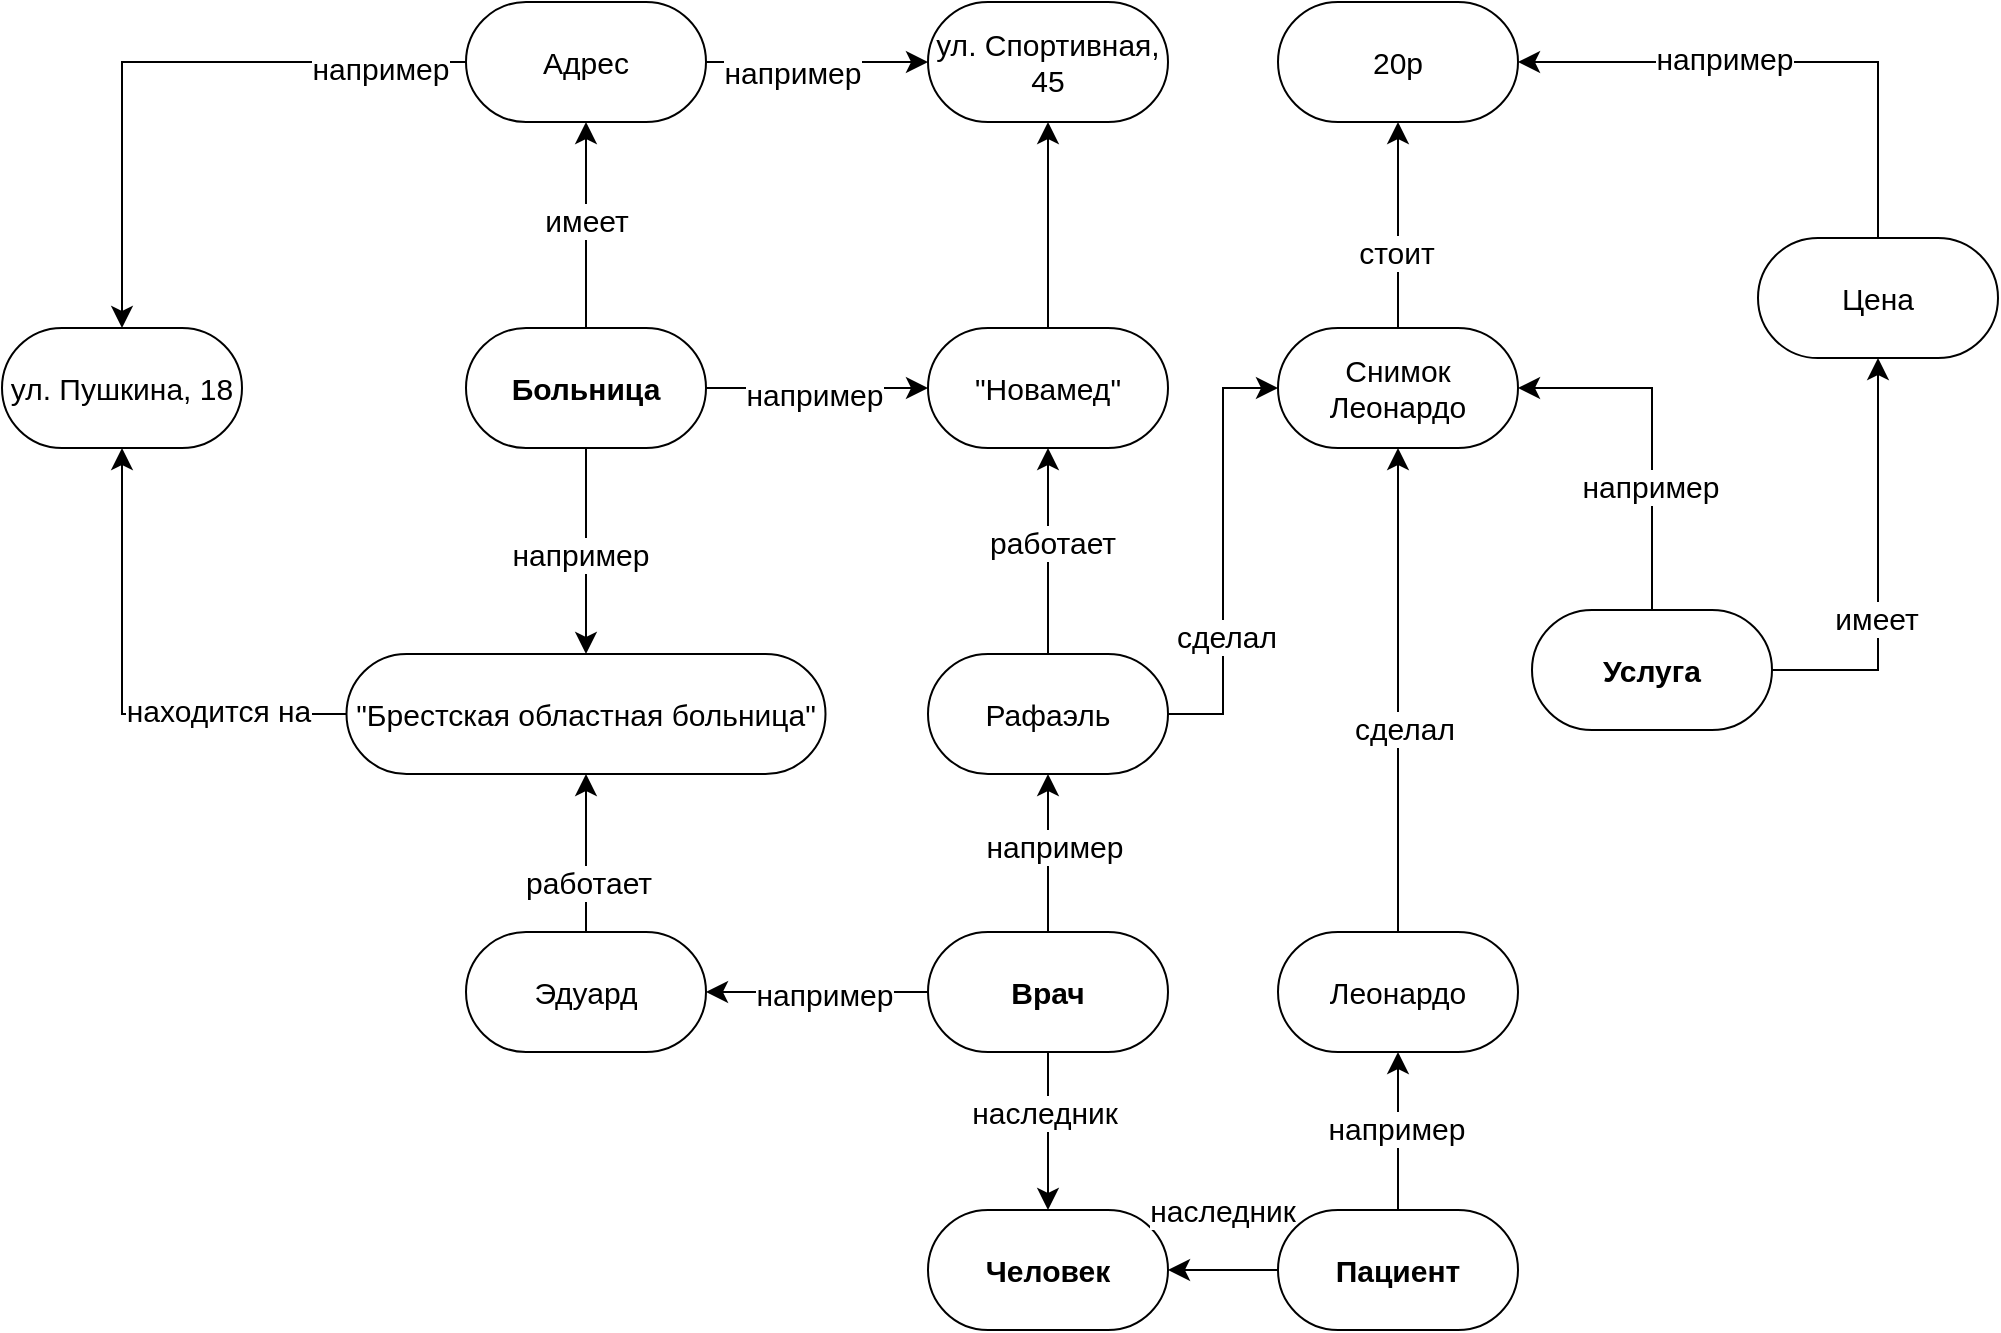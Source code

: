 <mxfile version="23.1.4" type="device">
  <diagram name="Страница — 1" id="vlllyI-huLbDO7AreBWc">
    <mxGraphModel dx="2312" dy="1035" grid="0" gridSize="10" guides="1" tooltips="1" connect="1" arrows="1" fold="1" page="0" pageScale="1" pageWidth="827" pageHeight="1169" math="0" shadow="0">
      <root>
        <mxCell id="0" />
        <mxCell id="1" parent="0" />
        <mxCell id="hlPVLqcWs_SXu_4-icYJ-14" value="&lt;b style=&quot;font-size: 15px;&quot;&gt;Человек&lt;/b&gt;" style="rounded=1;whiteSpace=wrap;html=1;arcSize=50;fontSize=15;" vertex="1" parent="1">
          <mxGeometry x="116" y="949" width="120" height="60" as="geometry" />
        </mxCell>
        <mxCell id="hlPVLqcWs_SXu_4-icYJ-50" style="edgeStyle=orthogonalEdgeStyle;rounded=0;orthogonalLoop=1;jettySize=auto;html=1;exitX=0.5;exitY=0;exitDx=0;exitDy=0;entryX=1;entryY=0.5;entryDx=0;entryDy=0;fontSize=15;startSize=8;endSize=8;" edge="1" parent="1" source="hlPVLqcWs_SXu_4-icYJ-15" target="hlPVLqcWs_SXu_4-icYJ-49">
          <mxGeometry relative="1" as="geometry" />
        </mxCell>
        <mxCell id="hlPVLqcWs_SXu_4-icYJ-70" value="например" style="edgeLabel;html=1;align=center;verticalAlign=middle;resizable=0;points=[];;fontSize=15;" vertex="1" connectable="0" parent="hlPVLqcWs_SXu_4-icYJ-50">
          <mxGeometry x="-0.305" y="1" relative="1" as="geometry">
            <mxPoint as="offset" />
          </mxGeometry>
        </mxCell>
        <mxCell id="hlPVLqcWs_SXu_4-icYJ-51" style="edgeStyle=orthogonalEdgeStyle;rounded=0;orthogonalLoop=1;jettySize=auto;html=1;exitX=1;exitY=0.5;exitDx=0;exitDy=0;entryX=0.5;entryY=1;entryDx=0;entryDy=0;fontSize=15;startSize=8;endSize=8;" edge="1" parent="1" source="hlPVLqcWs_SXu_4-icYJ-15" target="hlPVLqcWs_SXu_4-icYJ-48">
          <mxGeometry relative="1" as="geometry" />
        </mxCell>
        <mxCell id="hlPVLqcWs_SXu_4-icYJ-71" value="имеет" style="edgeLabel;html=1;align=center;verticalAlign=middle;resizable=0;points=[];;fontSize=15;" vertex="1" connectable="0" parent="hlPVLqcWs_SXu_4-icYJ-51">
          <mxGeometry x="-0.238" y="1" relative="1" as="geometry">
            <mxPoint as="offset" />
          </mxGeometry>
        </mxCell>
        <mxCell id="hlPVLqcWs_SXu_4-icYJ-15" value="&lt;b style=&quot;font-size: 15px;&quot;&gt;Услуга&lt;/b&gt;" style="rounded=1;whiteSpace=wrap;html=1;arcSize=50;fontSize=15;" vertex="1" parent="1">
          <mxGeometry x="418" y="649" width="120" height="60" as="geometry" />
        </mxCell>
        <mxCell id="hlPVLqcWs_SXu_4-icYJ-44" style="edgeStyle=orthogonalEdgeStyle;rounded=0;orthogonalLoop=1;jettySize=auto;html=1;exitX=0.5;exitY=0;exitDx=0;exitDy=0;entryX=0.5;entryY=1;entryDx=0;entryDy=0;fontSize=15;startSize=8;endSize=8;" edge="1" parent="1" source="hlPVLqcWs_SXu_4-icYJ-16" target="hlPVLqcWs_SXu_4-icYJ-49">
          <mxGeometry relative="1" as="geometry" />
        </mxCell>
        <mxCell id="hlPVLqcWs_SXu_4-icYJ-69" value="сделал" style="edgeLabel;html=1;align=center;verticalAlign=middle;resizable=0;points=[];;fontSize=15;" vertex="1" connectable="0" parent="hlPVLqcWs_SXu_4-icYJ-44">
          <mxGeometry x="-0.159" y="-3" relative="1" as="geometry">
            <mxPoint as="offset" />
          </mxGeometry>
        </mxCell>
        <mxCell id="hlPVLqcWs_SXu_4-icYJ-16" value="Леонардо" style="rounded=1;whiteSpace=wrap;html=1;arcSize=50;fontSize=15;" vertex="1" parent="1">
          <mxGeometry x="291" y="810" width="120" height="60" as="geometry" />
        </mxCell>
        <mxCell id="hlPVLqcWs_SXu_4-icYJ-42" style="edgeStyle=none;curved=1;rounded=0;orthogonalLoop=1;jettySize=auto;html=1;exitX=1;exitY=0.5;exitDx=0;exitDy=0;entryX=1;entryY=0.5;entryDx=0;entryDy=0;fontSize=15;startSize=8;endSize=8;" edge="1" parent="1" source="hlPVLqcWs_SXu_4-icYJ-17" target="hlPVLqcWs_SXu_4-icYJ-14">
          <mxGeometry relative="1" as="geometry" />
        </mxCell>
        <mxCell id="hlPVLqcWs_SXu_4-icYJ-67" value="наследник" style="edgeLabel;html=1;align=center;verticalAlign=middle;resizable=0;points=[];;fontSize=15;" vertex="1" connectable="0" parent="hlPVLqcWs_SXu_4-icYJ-42">
          <mxGeometry x="0.66" y="2" relative="1" as="geometry">
            <mxPoint x="-3" y="-32" as="offset" />
          </mxGeometry>
        </mxCell>
        <mxCell id="hlPVLqcWs_SXu_4-icYJ-43" style="edgeStyle=none;curved=1;rounded=0;orthogonalLoop=1;jettySize=auto;html=1;exitX=0.5;exitY=1;exitDx=0;exitDy=0;fontSize=15;startSize=8;endSize=8;" edge="1" parent="1" source="hlPVLqcWs_SXu_4-icYJ-17" target="hlPVLqcWs_SXu_4-icYJ-16">
          <mxGeometry relative="1" as="geometry">
            <mxPoint x="349" y="845" as="targetPoint" />
          </mxGeometry>
        </mxCell>
        <mxCell id="hlPVLqcWs_SXu_4-icYJ-68" value="например" style="edgeLabel;html=1;align=center;verticalAlign=middle;resizable=0;points=[];;fontSize=15;" vertex="1" connectable="0" parent="hlPVLqcWs_SXu_4-icYJ-43">
          <mxGeometry x="0.45" y="1" relative="1" as="geometry">
            <mxPoint as="offset" />
          </mxGeometry>
        </mxCell>
        <mxCell id="hlPVLqcWs_SXu_4-icYJ-17" value="&lt;b style=&quot;font-size: 15px;&quot;&gt;Пациент&lt;/b&gt;" style="rounded=1;whiteSpace=wrap;html=1;arcSize=50;fontSize=15;" vertex="1" parent="1">
          <mxGeometry x="291" y="949" width="120" height="60" as="geometry" />
        </mxCell>
        <mxCell id="hlPVLqcWs_SXu_4-icYJ-38" style="edgeStyle=none;curved=1;rounded=0;orthogonalLoop=1;jettySize=auto;html=1;exitX=0;exitY=0.5;exitDx=0;exitDy=0;entryX=1;entryY=0.5;entryDx=0;entryDy=0;fontSize=15;startSize=8;endSize=8;" edge="1" parent="1" source="hlPVLqcWs_SXu_4-icYJ-18" target="hlPVLqcWs_SXu_4-icYJ-33">
          <mxGeometry relative="1" as="geometry" />
        </mxCell>
        <mxCell id="hlPVLqcWs_SXu_4-icYJ-65" value="например" style="edgeLabel;html=1;align=center;verticalAlign=middle;resizable=0;points=[];;fontSize=15;" vertex="1" connectable="0" parent="hlPVLqcWs_SXu_4-icYJ-38">
          <mxGeometry x="-0.056" y="1" relative="1" as="geometry">
            <mxPoint as="offset" />
          </mxGeometry>
        </mxCell>
        <mxCell id="hlPVLqcWs_SXu_4-icYJ-40" style="edgeStyle=none;curved=1;rounded=0;orthogonalLoop=1;jettySize=auto;html=1;exitX=0.5;exitY=0;exitDx=0;exitDy=0;entryX=0.5;entryY=1;entryDx=0;entryDy=0;fontSize=15;startSize=8;endSize=8;" edge="1" parent="1" source="hlPVLqcWs_SXu_4-icYJ-18" target="hlPVLqcWs_SXu_4-icYJ-19">
          <mxGeometry relative="1" as="geometry" />
        </mxCell>
        <mxCell id="hlPVLqcWs_SXu_4-icYJ-64" value="например" style="edgeLabel;html=1;align=center;verticalAlign=middle;resizable=0;points=[];;fontSize=15;" vertex="1" connectable="0" parent="hlPVLqcWs_SXu_4-icYJ-40">
          <mxGeometry x="0.085" y="-3" relative="1" as="geometry">
            <mxPoint as="offset" />
          </mxGeometry>
        </mxCell>
        <mxCell id="hlPVLqcWs_SXu_4-icYJ-41" style="edgeStyle=none;curved=1;rounded=0;orthogonalLoop=1;jettySize=auto;html=1;exitX=0.5;exitY=1;exitDx=0;exitDy=0;entryX=0.5;entryY=0;entryDx=0;entryDy=0;fontSize=15;startSize=8;endSize=8;" edge="1" parent="1" source="hlPVLqcWs_SXu_4-icYJ-18" target="hlPVLqcWs_SXu_4-icYJ-14">
          <mxGeometry relative="1" as="geometry" />
        </mxCell>
        <mxCell id="hlPVLqcWs_SXu_4-icYJ-66" value="наследник" style="edgeLabel;html=1;align=center;verticalAlign=middle;resizable=0;points=[];;fontSize=15;" vertex="1" connectable="0" parent="hlPVLqcWs_SXu_4-icYJ-41">
          <mxGeometry x="-0.246" y="-2" relative="1" as="geometry">
            <mxPoint as="offset" />
          </mxGeometry>
        </mxCell>
        <mxCell id="hlPVLqcWs_SXu_4-icYJ-18" value="&lt;b style=&quot;font-size: 15px;&quot;&gt;Врач&lt;/b&gt;" style="rounded=1;whiteSpace=wrap;html=1;arcSize=50;fontSize=15;" vertex="1" parent="1">
          <mxGeometry x="116" y="810" width="120" height="60" as="geometry" />
        </mxCell>
        <mxCell id="hlPVLqcWs_SXu_4-icYJ-39" style="edgeStyle=none;curved=1;rounded=0;orthogonalLoop=1;jettySize=auto;html=1;exitX=0.5;exitY=0;exitDx=0;exitDy=0;entryX=0.5;entryY=1;entryDx=0;entryDy=0;fontSize=15;startSize=8;endSize=8;" edge="1" parent="1" source="hlPVLqcWs_SXu_4-icYJ-19" target="hlPVLqcWs_SXu_4-icYJ-21">
          <mxGeometry relative="1" as="geometry" />
        </mxCell>
        <mxCell id="hlPVLqcWs_SXu_4-icYJ-63" value="работает" style="edgeLabel;html=1;align=center;verticalAlign=middle;resizable=0;points=[];;fontSize=15;" vertex="1" connectable="0" parent="hlPVLqcWs_SXu_4-icYJ-39">
          <mxGeometry x="0.097" y="-2" relative="1" as="geometry">
            <mxPoint as="offset" />
          </mxGeometry>
        </mxCell>
        <mxCell id="hlPVLqcWs_SXu_4-icYJ-53" style="edgeStyle=orthogonalEdgeStyle;rounded=0;orthogonalLoop=1;jettySize=auto;html=1;exitX=1;exitY=0.5;exitDx=0;exitDy=0;entryX=0;entryY=0.5;entryDx=0;entryDy=0;fontSize=15;startSize=8;endSize=8;" edge="1" parent="1" source="hlPVLqcWs_SXu_4-icYJ-19" target="hlPVLqcWs_SXu_4-icYJ-49">
          <mxGeometry relative="1" as="geometry" />
        </mxCell>
        <mxCell id="hlPVLqcWs_SXu_4-icYJ-74" value="сделал" style="edgeLabel;html=1;align=center;verticalAlign=middle;resizable=0;points=[];;fontSize=15;" vertex="1" connectable="0" parent="hlPVLqcWs_SXu_4-icYJ-53">
          <mxGeometry x="-0.389" y="-1" relative="1" as="geometry">
            <mxPoint as="offset" />
          </mxGeometry>
        </mxCell>
        <mxCell id="hlPVLqcWs_SXu_4-icYJ-19" value="Рафаэль" style="rounded=1;whiteSpace=wrap;html=1;arcSize=50;fontSize=15;" vertex="1" parent="1">
          <mxGeometry x="116" y="671" width="120" height="60" as="geometry" />
        </mxCell>
        <mxCell id="hlPVLqcWs_SXu_4-icYJ-20" value="&lt;font style=&quot;font-size: 15px;&quot;&gt;&quot;Брестская областная больница&quot;&lt;/font&gt;" style="rounded=1;whiteSpace=wrap;html=1;arcSize=50;fontSize=15;" vertex="1" parent="1">
          <mxGeometry x="-174.75" y="671" width="239.5" height="60" as="geometry" />
        </mxCell>
        <mxCell id="hlPVLqcWs_SXu_4-icYJ-29" style="edgeStyle=none;curved=1;rounded=0;orthogonalLoop=1;jettySize=auto;html=1;exitX=0.5;exitY=0;exitDx=0;exitDy=0;fontSize=15;startSize=8;endSize=8;" edge="1" parent="1" source="hlPVLqcWs_SXu_4-icYJ-21" target="hlPVLqcWs_SXu_4-icYJ-22">
          <mxGeometry relative="1" as="geometry" />
        </mxCell>
        <mxCell id="hlPVLqcWs_SXu_4-icYJ-21" value="&quot;Новамед&quot;" style="rounded=1;whiteSpace=wrap;html=1;arcSize=50;fontSize=15;" vertex="1" parent="1">
          <mxGeometry x="116" y="508" width="120" height="60" as="geometry" />
        </mxCell>
        <mxCell id="hlPVLqcWs_SXu_4-icYJ-22" value="ул. Спортивная, 45" style="rounded=1;whiteSpace=wrap;html=1;arcSize=50;fontSize=15;" vertex="1" parent="1">
          <mxGeometry x="116" y="345" width="120" height="60" as="geometry" />
        </mxCell>
        <mxCell id="hlPVLqcWs_SXu_4-icYJ-26" style="edgeStyle=none;curved=1;rounded=0;orthogonalLoop=1;jettySize=auto;html=1;exitX=0.5;exitY=0;exitDx=0;exitDy=0;entryX=0.5;entryY=1;entryDx=0;entryDy=0;fontSize=15;startSize=8;endSize=8;" edge="1" parent="1" source="hlPVLqcWs_SXu_4-icYJ-23" target="hlPVLqcWs_SXu_4-icYJ-25">
          <mxGeometry relative="1" as="geometry" />
        </mxCell>
        <mxCell id="hlPVLqcWs_SXu_4-icYJ-56" value="имеет" style="edgeLabel;html=1;align=center;verticalAlign=middle;resizable=0;points=[];;fontSize=15;" vertex="1" connectable="0" parent="hlPVLqcWs_SXu_4-icYJ-26">
          <mxGeometry x="0.046" relative="1" as="geometry">
            <mxPoint as="offset" />
          </mxGeometry>
        </mxCell>
        <mxCell id="hlPVLqcWs_SXu_4-icYJ-28" style="edgeStyle=none;curved=1;rounded=0;orthogonalLoop=1;jettySize=auto;html=1;exitX=1;exitY=0.5;exitDx=0;exitDy=0;fontSize=15;startSize=8;endSize=8;" edge="1" parent="1" source="hlPVLqcWs_SXu_4-icYJ-23" target="hlPVLqcWs_SXu_4-icYJ-21">
          <mxGeometry relative="1" as="geometry" />
        </mxCell>
        <mxCell id="hlPVLqcWs_SXu_4-icYJ-62" value="например" style="edgeLabel;html=1;align=center;verticalAlign=middle;resizable=0;points=[];;fontSize=15;" vertex="1" connectable="0" parent="hlPVLqcWs_SXu_4-icYJ-28">
          <mxGeometry x="-0.038" y="-3" relative="1" as="geometry">
            <mxPoint as="offset" />
          </mxGeometry>
        </mxCell>
        <mxCell id="hlPVLqcWs_SXu_4-icYJ-30" style="edgeStyle=none;curved=1;rounded=0;orthogonalLoop=1;jettySize=auto;html=1;exitX=0.5;exitY=1;exitDx=0;exitDy=0;fontSize=15;startSize=8;endSize=8;" edge="1" parent="1" source="hlPVLqcWs_SXu_4-icYJ-23" target="hlPVLqcWs_SXu_4-icYJ-20">
          <mxGeometry relative="1" as="geometry" />
        </mxCell>
        <mxCell id="hlPVLqcWs_SXu_4-icYJ-59" value="например" style="edgeLabel;html=1;align=center;verticalAlign=middle;resizable=0;points=[];;fontSize=15;" vertex="1" connectable="0" parent="hlPVLqcWs_SXu_4-icYJ-30">
          <mxGeometry x="0.026" y="-3" relative="1" as="geometry">
            <mxPoint as="offset" />
          </mxGeometry>
        </mxCell>
        <mxCell id="hlPVLqcWs_SXu_4-icYJ-23" value="&lt;b style=&quot;font-size: 15px;&quot;&gt;Больница&lt;/b&gt;" style="rounded=1;whiteSpace=wrap;html=1;arcSize=50;fontSize=15;" vertex="1" parent="1">
          <mxGeometry x="-115" y="508" width="120" height="60" as="geometry" />
        </mxCell>
        <mxCell id="hlPVLqcWs_SXu_4-icYJ-24" value="ул. Пушкина, 18" style="rounded=1;whiteSpace=wrap;html=1;arcSize=50;fontSize=15;" vertex="1" parent="1">
          <mxGeometry x="-347" y="508" width="120" height="60" as="geometry" />
        </mxCell>
        <mxCell id="hlPVLqcWs_SXu_4-icYJ-27" style="edgeStyle=none;curved=1;rounded=0;orthogonalLoop=1;jettySize=auto;html=1;exitX=1;exitY=0.5;exitDx=0;exitDy=0;fontSize=15;startSize=8;endSize=8;" edge="1" parent="1" source="hlPVLqcWs_SXu_4-icYJ-25" target="hlPVLqcWs_SXu_4-icYJ-22">
          <mxGeometry relative="1" as="geometry" />
        </mxCell>
        <mxCell id="hlPVLqcWs_SXu_4-icYJ-58" value="например" style="edgeLabel;html=1;align=center;verticalAlign=middle;resizable=0;points=[];;fontSize=15;" vertex="1" connectable="0" parent="hlPVLqcWs_SXu_4-icYJ-27">
          <mxGeometry x="-0.228" y="-5" relative="1" as="geometry">
            <mxPoint as="offset" />
          </mxGeometry>
        </mxCell>
        <mxCell id="hlPVLqcWs_SXu_4-icYJ-32" style="edgeStyle=orthogonalEdgeStyle;rounded=0;orthogonalLoop=1;jettySize=auto;html=1;exitX=0;exitY=0.5;exitDx=0;exitDy=0;fontSize=15;startSize=8;endSize=8;entryX=0.5;entryY=0;entryDx=0;entryDy=0;" edge="1" parent="1" source="hlPVLqcWs_SXu_4-icYJ-25" target="hlPVLqcWs_SXu_4-icYJ-24">
          <mxGeometry relative="1" as="geometry" />
        </mxCell>
        <mxCell id="hlPVLqcWs_SXu_4-icYJ-57" value="например" style="edgeLabel;html=1;align=center;verticalAlign=middle;resizable=0;points=[];;fontSize=15;" vertex="1" connectable="0" parent="hlPVLqcWs_SXu_4-icYJ-32">
          <mxGeometry x="-0.715" y="3" relative="1" as="geometry">
            <mxPoint as="offset" />
          </mxGeometry>
        </mxCell>
        <mxCell id="hlPVLqcWs_SXu_4-icYJ-25" value="Адрес" style="rounded=1;whiteSpace=wrap;html=1;arcSize=50;fontSize=15;" vertex="1" parent="1">
          <mxGeometry x="-115" y="345" width="120" height="60" as="geometry" />
        </mxCell>
        <mxCell id="hlPVLqcWs_SXu_4-icYJ-31" style="edgeStyle=orthogonalEdgeStyle;rounded=0;orthogonalLoop=1;jettySize=auto;html=1;exitX=0;exitY=0.5;exitDx=0;exitDy=0;entryX=0.5;entryY=1;entryDx=0;entryDy=0;fontSize=15;startSize=8;endSize=8;" edge="1" parent="1" source="hlPVLqcWs_SXu_4-icYJ-20" target="hlPVLqcWs_SXu_4-icYJ-24">
          <mxGeometry relative="1" as="geometry" />
        </mxCell>
        <mxCell id="hlPVLqcWs_SXu_4-icYJ-60" value="находится на" style="edgeLabel;html=1;align=center;verticalAlign=middle;resizable=0;points=[];;fontSize=15;" vertex="1" connectable="0" parent="hlPVLqcWs_SXu_4-icYJ-31">
          <mxGeometry x="-0.472" y="-2" relative="1" as="geometry">
            <mxPoint as="offset" />
          </mxGeometry>
        </mxCell>
        <mxCell id="hlPVLqcWs_SXu_4-icYJ-37" style="edgeStyle=none;curved=1;rounded=0;orthogonalLoop=1;jettySize=auto;html=1;exitX=0.5;exitY=0;exitDx=0;exitDy=0;entryX=0.5;entryY=1;entryDx=0;entryDy=0;fontSize=15;startSize=8;endSize=8;" edge="1" parent="1" source="hlPVLqcWs_SXu_4-icYJ-33" target="hlPVLqcWs_SXu_4-icYJ-20">
          <mxGeometry relative="1" as="geometry" />
        </mxCell>
        <mxCell id="hlPVLqcWs_SXu_4-icYJ-61" value="работает" style="edgeLabel;html=1;align=center;verticalAlign=middle;resizable=0;points=[];;fontSize=15;" vertex="1" connectable="0" parent="hlPVLqcWs_SXu_4-icYJ-37">
          <mxGeometry x="-0.368" y="-1" relative="1" as="geometry">
            <mxPoint as="offset" />
          </mxGeometry>
        </mxCell>
        <mxCell id="hlPVLqcWs_SXu_4-icYJ-33" value="Эдуард" style="rounded=1;whiteSpace=wrap;html=1;arcSize=50;fontSize=15;" vertex="1" parent="1">
          <mxGeometry x="-115" y="810" width="120" height="60" as="geometry" />
        </mxCell>
        <mxCell id="hlPVLqcWs_SXu_4-icYJ-47" value="20р" style="rounded=1;whiteSpace=wrap;html=1;arcSize=50;fontSize=15;" vertex="1" parent="1">
          <mxGeometry x="291" y="345" width="120" height="60" as="geometry" />
        </mxCell>
        <mxCell id="hlPVLqcWs_SXu_4-icYJ-54" style="edgeStyle=orthogonalEdgeStyle;rounded=0;orthogonalLoop=1;jettySize=auto;html=1;exitX=0.5;exitY=0;exitDx=0;exitDy=0;fontSize=15;startSize=8;endSize=8;" edge="1" parent="1" source="hlPVLqcWs_SXu_4-icYJ-48" target="hlPVLqcWs_SXu_4-icYJ-47">
          <mxGeometry relative="1" as="geometry">
            <Array as="points">
              <mxPoint x="591" y="375" />
            </Array>
          </mxGeometry>
        </mxCell>
        <mxCell id="hlPVLqcWs_SXu_4-icYJ-72" value="например" style="edgeLabel;html=1;align=center;verticalAlign=middle;resizable=0;points=[];;fontSize=15;" vertex="1" connectable="0" parent="hlPVLqcWs_SXu_4-icYJ-54">
          <mxGeometry x="0.23" y="-2" relative="1" as="geometry">
            <mxPoint as="offset" />
          </mxGeometry>
        </mxCell>
        <mxCell id="hlPVLqcWs_SXu_4-icYJ-48" value="Цена" style="rounded=1;whiteSpace=wrap;html=1;arcSize=50;fontSize=15;" vertex="1" parent="1">
          <mxGeometry x="531" y="463" width="120" height="60" as="geometry" />
        </mxCell>
        <mxCell id="hlPVLqcWs_SXu_4-icYJ-52" style="edgeStyle=orthogonalEdgeStyle;rounded=0;orthogonalLoop=1;jettySize=auto;html=1;exitX=0.5;exitY=0;exitDx=0;exitDy=0;entryX=0.5;entryY=1;entryDx=0;entryDy=0;fontSize=15;startSize=8;endSize=8;" edge="1" parent="1" source="hlPVLqcWs_SXu_4-icYJ-49" target="hlPVLqcWs_SXu_4-icYJ-47">
          <mxGeometry relative="1" as="geometry" />
        </mxCell>
        <mxCell id="hlPVLqcWs_SXu_4-icYJ-73" value="стоит" style="edgeLabel;html=1;align=center;verticalAlign=middle;resizable=0;points=[];;fontSize=15;" vertex="1" connectable="0" parent="hlPVLqcWs_SXu_4-icYJ-52">
          <mxGeometry x="-0.248" y="1" relative="1" as="geometry">
            <mxPoint as="offset" />
          </mxGeometry>
        </mxCell>
        <mxCell id="hlPVLqcWs_SXu_4-icYJ-49" value="Снимок Леонардо " style="rounded=1;whiteSpace=wrap;html=1;arcSize=50;fontSize=15;" vertex="1" parent="1">
          <mxGeometry x="291" y="508" width="120" height="60" as="geometry" />
        </mxCell>
      </root>
    </mxGraphModel>
  </diagram>
</mxfile>
